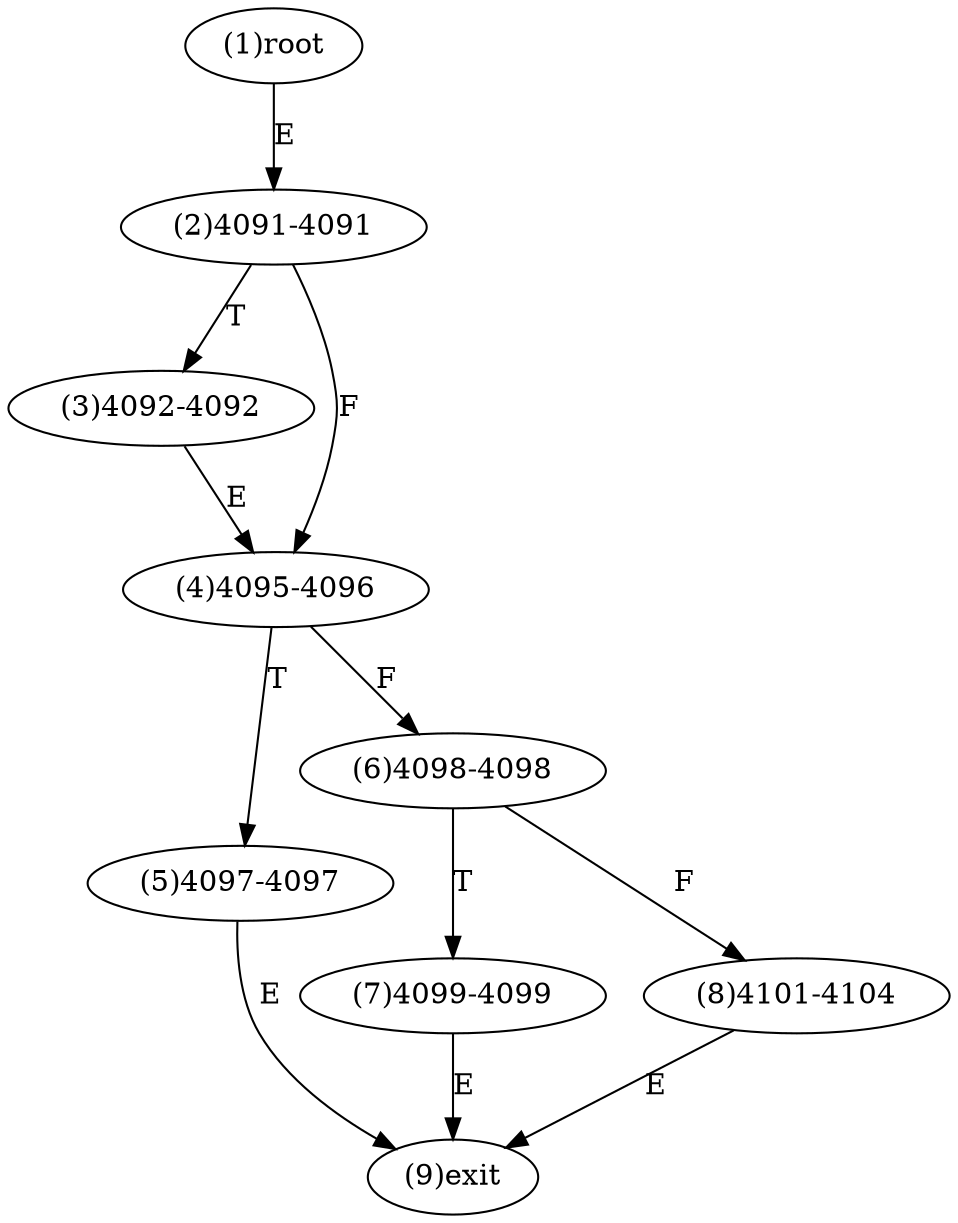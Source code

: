 digraph "" { 
1[ label="(1)root"];
2[ label="(2)4091-4091"];
3[ label="(3)4092-4092"];
4[ label="(4)4095-4096"];
5[ label="(5)4097-4097"];
6[ label="(6)4098-4098"];
7[ label="(7)4099-4099"];
8[ label="(8)4101-4104"];
9[ label="(9)exit"];
1->2[ label="E"];
2->4[ label="F"];
2->3[ label="T"];
3->4[ label="E"];
4->6[ label="F"];
4->5[ label="T"];
5->9[ label="E"];
6->8[ label="F"];
6->7[ label="T"];
7->9[ label="E"];
8->9[ label="E"];
}
